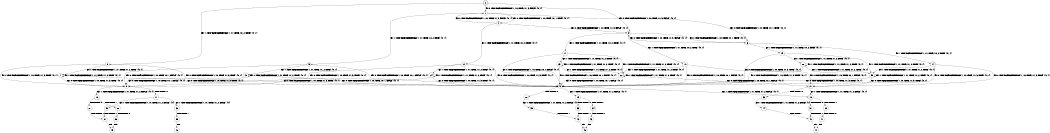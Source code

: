 digraph BCG {
size = "7, 10.5";
center = TRUE;
node [shape = circle];
0 [peripheries = 2];
0 -> 1 [label = "EX !0 !ATOMIC_EXCH_BRANCH (1, +0, TRUE, +1, 3, FALSE) !{0, 1}"];
0 -> 2 [label = "EX !1 !ATOMIC_EXCH_BRANCH (1, +1, TRUE, +0, 2, TRUE) !{0, 1}"];
0 -> 3 [label = "EX !0 !ATOMIC_EXCH_BRANCH (1, +0, TRUE, +1, 3, FALSE) !{0, 1}"];
1 -> 4 [label = "EX !0 !ATOMIC_EXCH_BRANCH (1, +0, TRUE, +0, 1, TRUE) !{0, 1}"];
1 -> 5 [label = "EX !1 !ATOMIC_EXCH_BRANCH (1, +1, TRUE, +0, 2, TRUE) !{0, 1}"];
1 -> 6 [label = "EX !0 !ATOMIC_EXCH_BRANCH (1, +0, TRUE, +0, 1, TRUE) !{0, 1}"];
2 -> 7 [label = "EX !1 !ATOMIC_EXCH_BRANCH (1, +1, TRUE, +1, 2, TRUE) !{0, 1}"];
2 -> 8 [label = "EX !0 !ATOMIC_EXCH_BRANCH (1, +0, TRUE, +1, 3, TRUE) !{0, 1}"];
2 -> 9 [label = "EX !0 !ATOMIC_EXCH_BRANCH (1, +0, TRUE, +1, 3, TRUE) !{0, 1}"];
3 -> 10 [label = "EX !1 !ATOMIC_EXCH_BRANCH (1, +1, TRUE, +0, 2, TRUE) !{0, 1}"];
3 -> 6 [label = "EX !0 !ATOMIC_EXCH_BRANCH (1, +0, TRUE, +0, 1, TRUE) !{0, 1}"];
3 -> 11 [label = "EX !1 !ATOMIC_EXCH_BRANCH (1, +1, TRUE, +0, 2, TRUE) !{0, 1}"];
4 -> 1 [label = "EX !0 !ATOMIC_EXCH_BRANCH (1, +0, TRUE, +1, 3, FALSE) !{0, 1}"];
4 -> 12 [label = "EX !1 !ATOMIC_EXCH_BRANCH (1, +1, TRUE, +0, 2, TRUE) !{0, 1}"];
4 -> 3 [label = "EX !0 !ATOMIC_EXCH_BRANCH (1, +0, TRUE, +1, 3, FALSE) !{0, 1}"];
5 -> 8 [label = "EX !0 !ATOMIC_EXCH_BRANCH (1, +0, TRUE, +0, 1, FALSE) !{0, 1}"];
5 -> 13 [label = "EX !1 !ATOMIC_EXCH_BRANCH (1, +1, TRUE, +1, 2, TRUE) !{0, 1}"];
5 -> 9 [label = "EX !0 !ATOMIC_EXCH_BRANCH (1, +0, TRUE, +0, 1, FALSE) !{0, 1}"];
6 -> 14 [label = "EX !1 !ATOMIC_EXCH_BRANCH (1, +1, TRUE, +0, 2, TRUE) !{0, 1}"];
6 -> 3 [label = "EX !0 !ATOMIC_EXCH_BRANCH (1, +0, TRUE, +1, 3, FALSE) !{0, 1}"];
6 -> 15 [label = "EX !1 !ATOMIC_EXCH_BRANCH (1, +1, TRUE, +0, 2, TRUE) !{0, 1}"];
7 -> 7 [label = "EX !1 !ATOMIC_EXCH_BRANCH (1, +1, TRUE, +1, 2, TRUE) !{0, 1}"];
7 -> 8 [label = "EX !0 !ATOMIC_EXCH_BRANCH (1, +0, TRUE, +1, 3, TRUE) !{0, 1}"];
7 -> 9 [label = "EX !0 !ATOMIC_EXCH_BRANCH (1, +0, TRUE, +1, 3, TRUE) !{0, 1}"];
8 -> 16 [label = "EX !1 !ATOMIC_EXCH_BRANCH (1, +1, TRUE, +1, 2, FALSE) !{0, 1}"];
8 -> 17 [label = "TERMINATE !0"];
9 -> 18 [label = "EX !1 !ATOMIC_EXCH_BRANCH (1, +1, TRUE, +1, 2, FALSE) !{0, 1}"];
9 -> 19 [label = "EX !1 !ATOMIC_EXCH_BRANCH (1, +1, TRUE, +1, 2, FALSE) !{0, 1}"];
9 -> 20 [label = "TERMINATE !0"];
10 -> 21 [label = "EX !0 !ATOMIC_EXCH_BRANCH (1, +0, TRUE, +0, 1, FALSE) !{0, 1}"];
10 -> 22 [label = "EX !1 !ATOMIC_EXCH_BRANCH (1, +1, TRUE, +1, 2, TRUE) !{0, 1}"];
10 -> 9 [label = "EX !0 !ATOMIC_EXCH_BRANCH (1, +0, TRUE, +0, 1, FALSE) !{0, 1}"];
11 -> 22 [label = "EX !1 !ATOMIC_EXCH_BRANCH (1, +1, TRUE, +1, 2, TRUE) !{0, 1}"];
11 -> 9 [label = "EX !0 !ATOMIC_EXCH_BRANCH (1, +0, TRUE, +0, 1, FALSE) !{0, 1}"];
11 -> 23 [label = "EX !1 !ATOMIC_EXCH_BRANCH (1, +1, TRUE, +1, 2, TRUE) !{0, 1}"];
12 -> 8 [label = "EX !0 !ATOMIC_EXCH_BRANCH (1, +0, TRUE, +1, 3, TRUE) !{0, 1}"];
12 -> 24 [label = "EX !1 !ATOMIC_EXCH_BRANCH (1, +1, TRUE, +1, 2, TRUE) !{0, 1}"];
12 -> 9 [label = "EX !0 !ATOMIC_EXCH_BRANCH (1, +0, TRUE, +1, 3, TRUE) !{0, 1}"];
13 -> 8 [label = "EX !0 !ATOMIC_EXCH_BRANCH (1, +0, TRUE, +0, 1, FALSE) !{0, 1}"];
13 -> 13 [label = "EX !1 !ATOMIC_EXCH_BRANCH (1, +1, TRUE, +1, 2, TRUE) !{0, 1}"];
13 -> 9 [label = "EX !0 !ATOMIC_EXCH_BRANCH (1, +0, TRUE, +0, 1, FALSE) !{0, 1}"];
14 -> 21 [label = "EX !0 !ATOMIC_EXCH_BRANCH (1, +0, TRUE, +1, 3, TRUE) !{0, 1}"];
14 -> 25 [label = "EX !1 !ATOMIC_EXCH_BRANCH (1, +1, TRUE, +1, 2, TRUE) !{0, 1}"];
14 -> 9 [label = "EX !0 !ATOMIC_EXCH_BRANCH (1, +0, TRUE, +1, 3, TRUE) !{0, 1}"];
15 -> 25 [label = "EX !1 !ATOMIC_EXCH_BRANCH (1, +1, TRUE, +1, 2, TRUE) !{0, 1}"];
15 -> 9 [label = "EX !0 !ATOMIC_EXCH_BRANCH (1, +0, TRUE, +1, 3, TRUE) !{0, 1}"];
15 -> 26 [label = "EX !1 !ATOMIC_EXCH_BRANCH (1, +1, TRUE, +1, 2, TRUE) !{0, 1}"];
16 -> 27 [label = "TERMINATE !0"];
16 -> 28 [label = "TERMINATE !1"];
17 -> 29 [label = "EX !1 !ATOMIC_EXCH_BRANCH (1, +1, TRUE, +1, 2, FALSE) !{1}"];
17 -> 30 [label = "EX !1 !ATOMIC_EXCH_BRANCH (1, +1, TRUE, +1, 2, FALSE) !{1}"];
18 -> 31 [label = "TERMINATE !0"];
18 -> 32 [label = "TERMINATE !1"];
19 -> 33 [label = "TERMINATE !0"];
19 -> 34 [label = "TERMINATE !1"];
20 -> 35 [label = "EX !1 !ATOMIC_EXCH_BRANCH (1, +1, TRUE, +1, 2, FALSE) !{1}"];
21 -> 18 [label = "EX !1 !ATOMIC_EXCH_BRANCH (1, +1, TRUE, +1, 2, FALSE) !{0, 1}"];
21 -> 36 [label = "TERMINATE !0"];
22 -> 21 [label = "EX !0 !ATOMIC_EXCH_BRANCH (1, +0, TRUE, +0, 1, FALSE) !{0, 1}"];
22 -> 22 [label = "EX !1 !ATOMIC_EXCH_BRANCH (1, +1, TRUE, +1, 2, TRUE) !{0, 1}"];
22 -> 9 [label = "EX !0 !ATOMIC_EXCH_BRANCH (1, +0, TRUE, +0, 1, FALSE) !{0, 1}"];
23 -> 22 [label = "EX !1 !ATOMIC_EXCH_BRANCH (1, +1, TRUE, +1, 2, TRUE) !{0, 1}"];
23 -> 9 [label = "EX !0 !ATOMIC_EXCH_BRANCH (1, +0, TRUE, +0, 1, FALSE) !{0, 1}"];
23 -> 23 [label = "EX !1 !ATOMIC_EXCH_BRANCH (1, +1, TRUE, +1, 2, TRUE) !{0, 1}"];
24 -> 8 [label = "EX !0 !ATOMIC_EXCH_BRANCH (1, +0, TRUE, +1, 3, TRUE) !{0, 1}"];
24 -> 24 [label = "EX !1 !ATOMIC_EXCH_BRANCH (1, +1, TRUE, +1, 2, TRUE) !{0, 1}"];
24 -> 9 [label = "EX !0 !ATOMIC_EXCH_BRANCH (1, +0, TRUE, +1, 3, TRUE) !{0, 1}"];
25 -> 21 [label = "EX !0 !ATOMIC_EXCH_BRANCH (1, +0, TRUE, +1, 3, TRUE) !{0, 1}"];
25 -> 25 [label = "EX !1 !ATOMIC_EXCH_BRANCH (1, +1, TRUE, +1, 2, TRUE) !{0, 1}"];
25 -> 9 [label = "EX !0 !ATOMIC_EXCH_BRANCH (1, +0, TRUE, +1, 3, TRUE) !{0, 1}"];
26 -> 25 [label = "EX !1 !ATOMIC_EXCH_BRANCH (1, +1, TRUE, +1, 2, TRUE) !{0, 1}"];
26 -> 9 [label = "EX !0 !ATOMIC_EXCH_BRANCH (1, +0, TRUE, +1, 3, TRUE) !{0, 1}"];
26 -> 26 [label = "EX !1 !ATOMIC_EXCH_BRANCH (1, +1, TRUE, +1, 2, TRUE) !{0, 1}"];
27 -> 37 [label = "TERMINATE !1"];
28 -> 38 [label = "TERMINATE !0"];
29 -> 37 [label = "TERMINATE !1"];
30 -> 39 [label = "TERMINATE !1"];
31 -> 40 [label = "TERMINATE !1"];
32 -> 41 [label = "TERMINATE !0"];
33 -> 42 [label = "TERMINATE !1"];
34 -> 43 [label = "TERMINATE !0"];
35 -> 42 [label = "TERMINATE !1"];
36 -> 44 [label = "EX !1 !ATOMIC_EXCH_BRANCH (1, +1, TRUE, +1, 2, FALSE) !{1}"];
37 -> 45 [label = "exit"];
38 -> 45 [label = "exit"];
39 -> 46 [label = "exit"];
40 -> 47 [label = "exit"];
41 -> 47 [label = "exit"];
42 -> 48 [label = "exit"];
43 -> 48 [label = "exit"];
44 -> 40 [label = "TERMINATE !1"];
}
